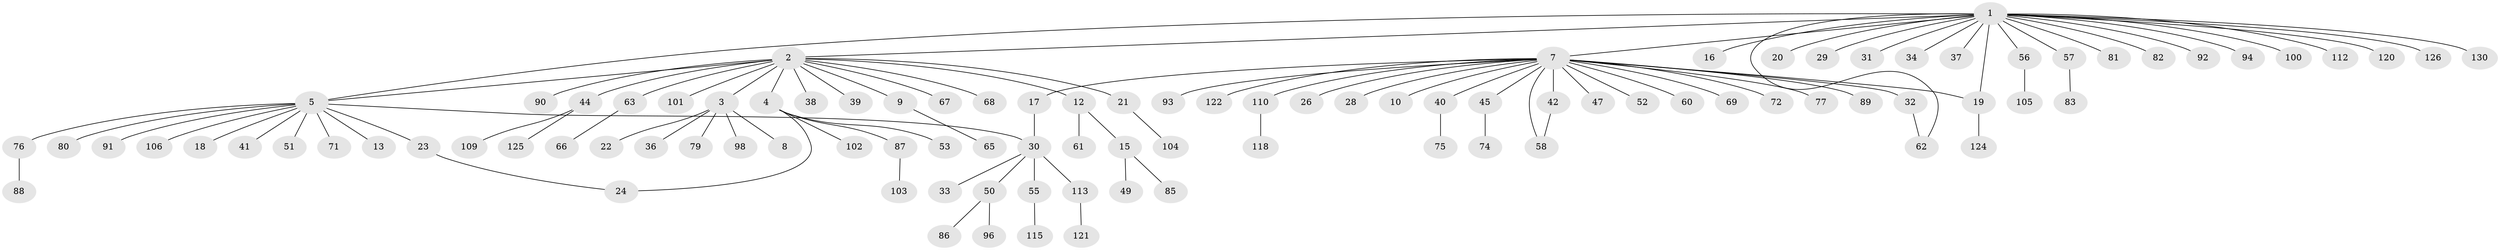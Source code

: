 // Generated by graph-tools (version 1.1) at 2025/51/02/27/25 19:51:59]
// undirected, 100 vertices, 105 edges
graph export_dot {
graph [start="1"]
  node [color=gray90,style=filled];
  1 [super="+11"];
  2 [super="+14"];
  3 [super="+107"];
  4 [super="+114"];
  5 [super="+6"];
  7 [super="+27"];
  8 [super="+25"];
  9 [super="+35"];
  10;
  12 [super="+48"];
  13 [super="+117"];
  15 [super="+95"];
  16;
  17 [super="+43"];
  18 [super="+84"];
  19 [super="+111"];
  20;
  21 [super="+59"];
  22;
  23;
  24 [super="+46"];
  26;
  28;
  29;
  30 [super="+70"];
  31;
  32;
  33;
  34;
  36;
  37;
  38;
  39;
  40 [super="+97"];
  41;
  42;
  44 [super="+78"];
  45;
  47 [super="+54"];
  49;
  50 [super="+127"];
  51;
  52;
  53 [super="+73"];
  55 [super="+64"];
  56;
  57;
  58 [super="+116"];
  60;
  61;
  62;
  63;
  65 [super="+99"];
  66;
  67;
  68;
  69;
  71;
  72;
  74;
  75;
  76;
  77;
  79;
  80;
  81;
  82;
  83 [super="+128"];
  85;
  86;
  87 [super="+123"];
  88;
  89;
  90;
  91;
  92;
  93;
  94;
  96 [super="+108"];
  98;
  100;
  101;
  102;
  103;
  104;
  105;
  106;
  109;
  110 [super="+129"];
  112;
  113 [super="+119"];
  115;
  118;
  120;
  121;
  122;
  124;
  125;
  126;
  130;
  1 -- 2;
  1 -- 5 [weight=2];
  1 -- 7;
  1 -- 16;
  1 -- 20;
  1 -- 29;
  1 -- 31;
  1 -- 34;
  1 -- 37;
  1 -- 56;
  1 -- 57;
  1 -- 62;
  1 -- 92;
  1 -- 94;
  1 -- 100;
  1 -- 112;
  1 -- 120;
  1 -- 126;
  1 -- 81;
  1 -- 82;
  1 -- 130;
  1 -- 19;
  2 -- 3;
  2 -- 4;
  2 -- 9;
  2 -- 12;
  2 -- 21;
  2 -- 38;
  2 -- 39;
  2 -- 44 [weight=2];
  2 -- 63;
  2 -- 67;
  2 -- 68;
  2 -- 90;
  2 -- 101;
  2 -- 5;
  3 -- 8;
  3 -- 22;
  3 -- 36;
  3 -- 79;
  3 -- 98;
  4 -- 24;
  4 -- 53;
  4 -- 87;
  4 -- 102;
  5 -- 18;
  5 -- 71;
  5 -- 91;
  5 -- 41;
  5 -- 106;
  5 -- 76;
  5 -- 13;
  5 -- 80;
  5 -- 51;
  5 -- 23;
  5 -- 30;
  7 -- 10;
  7 -- 17;
  7 -- 19;
  7 -- 26;
  7 -- 28;
  7 -- 32;
  7 -- 40;
  7 -- 42;
  7 -- 45;
  7 -- 47;
  7 -- 52;
  7 -- 58;
  7 -- 60;
  7 -- 69;
  7 -- 72;
  7 -- 77;
  7 -- 89;
  7 -- 93;
  7 -- 110;
  7 -- 122;
  9 -- 65;
  12 -- 15;
  12 -- 61;
  15 -- 49;
  15 -- 85;
  17 -- 30;
  19 -- 124;
  21 -- 104;
  23 -- 24;
  30 -- 33;
  30 -- 50;
  30 -- 55;
  30 -- 113;
  32 -- 62;
  40 -- 75;
  42 -- 58;
  44 -- 109;
  44 -- 125;
  45 -- 74;
  50 -- 86;
  50 -- 96;
  55 -- 115;
  56 -- 105;
  57 -- 83;
  63 -- 66;
  76 -- 88;
  87 -- 103;
  110 -- 118;
  113 -- 121;
}
